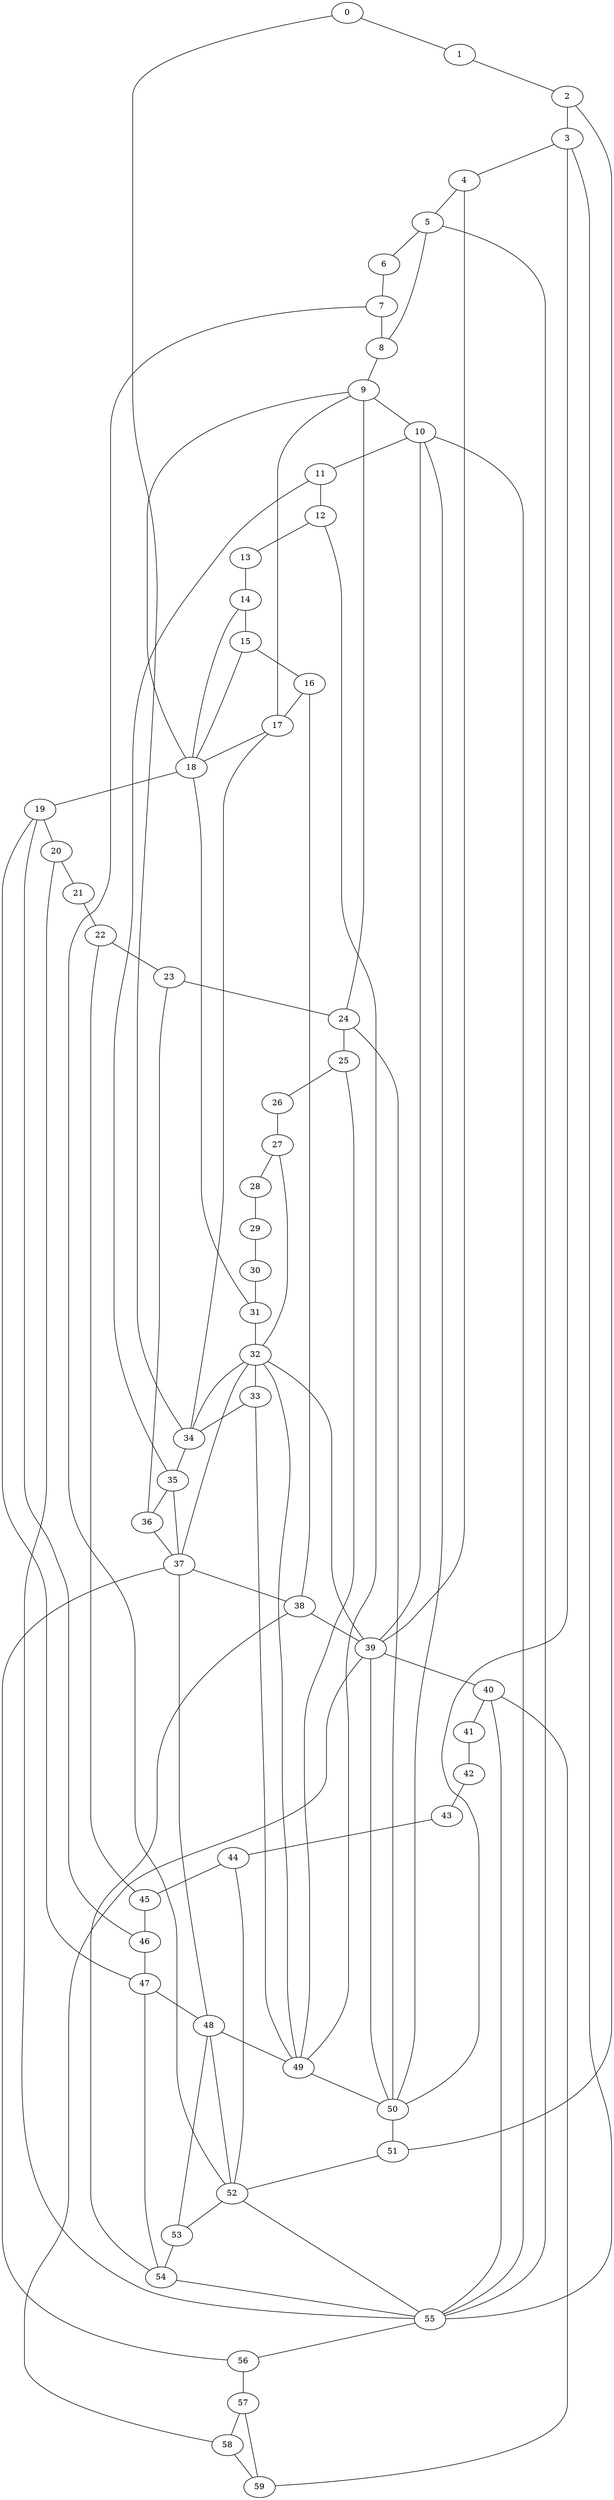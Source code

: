
graph graphname {
    0 -- 1
0 -- 34
1 -- 2
2 -- 3
2 -- 51
3 -- 4
3 -- 55
3 -- 50
4 -- 5
4 -- 39
5 -- 6
5 -- 8
5 -- 55
6 -- 7
7 -- 8
7 -- 52
8 -- 9
9 -- 10
9 -- 18
9 -- 17
9 -- 24
10 -- 11
10 -- 39
10 -- 50
10 -- 55
11 -- 12
11 -- 35
12 -- 13
12 -- 49
13 -- 14
14 -- 15
14 -- 18
15 -- 16
15 -- 18
16 -- 17
16 -- 38
17 -- 18
17 -- 34
18 -- 19
18 -- 31
19 -- 20
19 -- 46
19 -- 47
20 -- 21
20 -- 55
21 -- 22
22 -- 23
22 -- 45
23 -- 24
23 -- 36
24 -- 25
24 -- 50
25 -- 26
25 -- 49
26 -- 27
27 -- 28
27 -- 32
28 -- 29
29 -- 30
30 -- 31
31 -- 32
32 -- 33
32 -- 37
32 -- 34
32 -- 39
32 -- 49
33 -- 34
33 -- 49
34 -- 35
35 -- 36
35 -- 37
36 -- 37
37 -- 38
37 -- 48
37 -- 56
38 -- 39
38 -- 54
39 -- 40
39 -- 50
39 -- 58
40 -- 41
40 -- 55
40 -- 59
41 -- 42
42 -- 43
43 -- 44
44 -- 45
44 -- 52
45 -- 46
46 -- 47
47 -- 48
47 -- 54
48 -- 49
48 -- 52
48 -- 53
49 -- 50
50 -- 51
51 -- 52
52 -- 53
52 -- 55
53 -- 54
54 -- 55
55 -- 56
56 -- 57
57 -- 58
57 -- 59
58 -- 59

}
